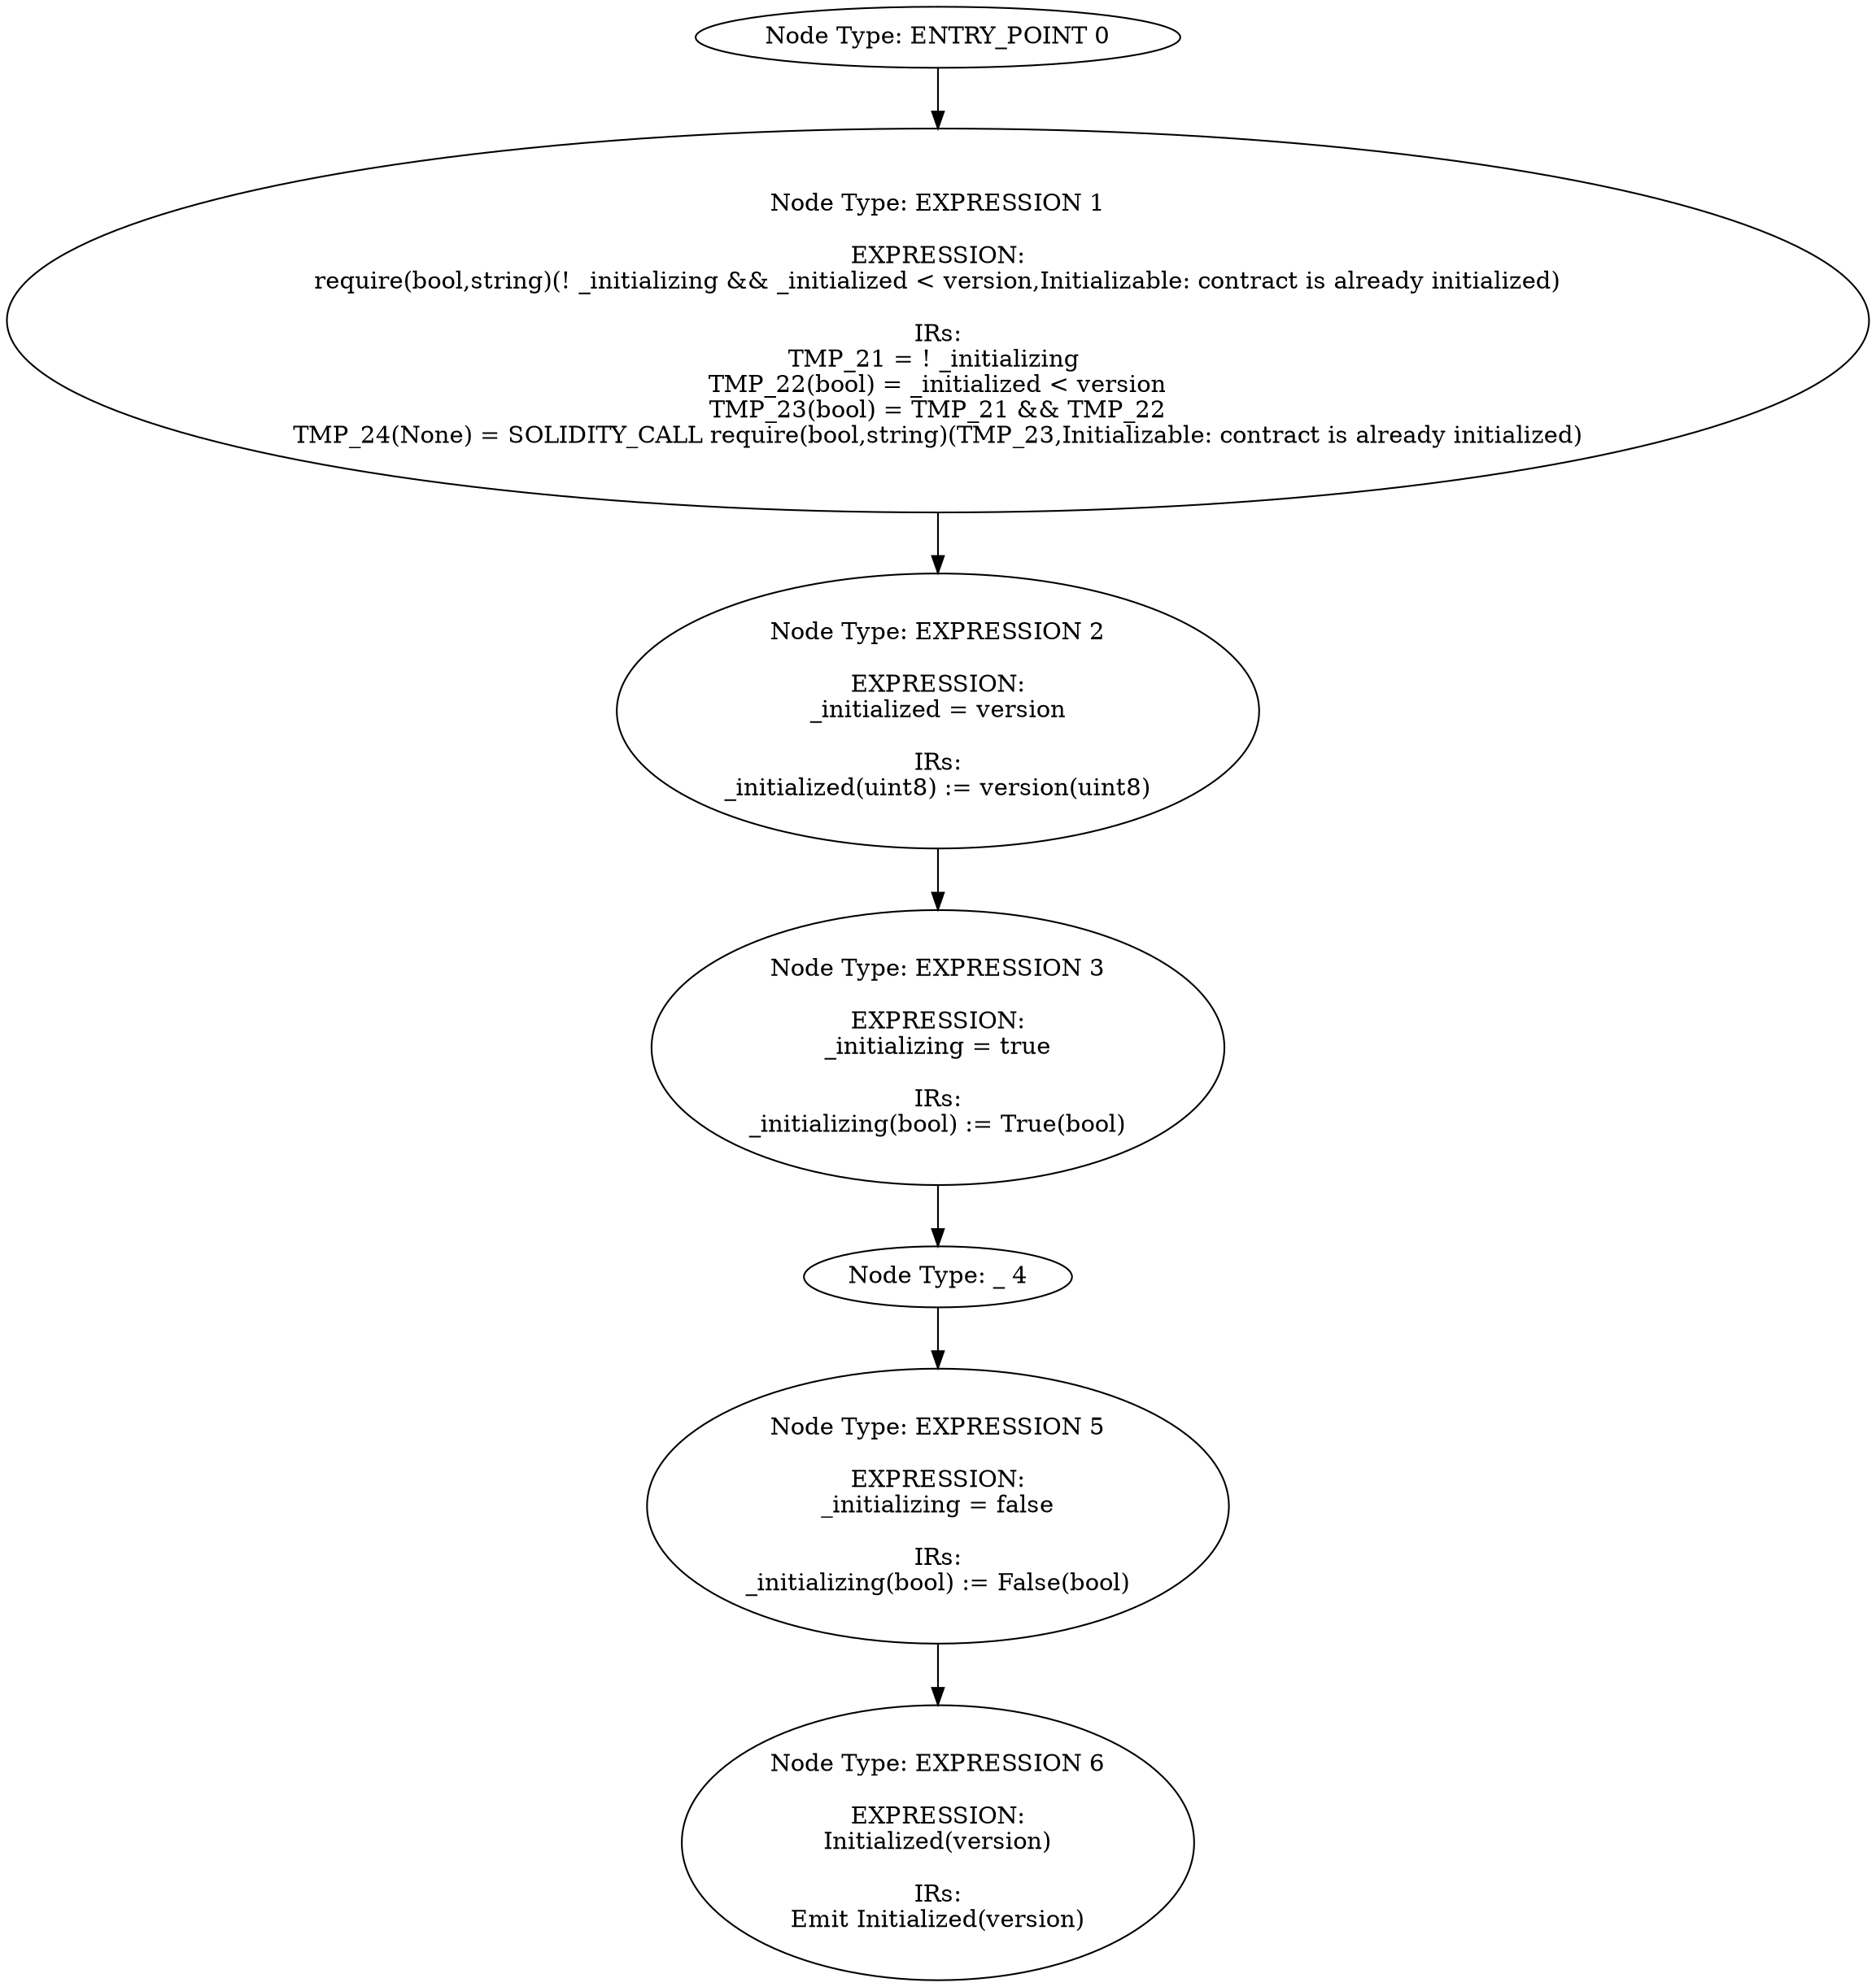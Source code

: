 digraph{
0[label="Node Type: ENTRY_POINT 0
"];
0->1;
1[label="Node Type: EXPRESSION 1

EXPRESSION:
require(bool,string)(! _initializing && _initialized < version,Initializable: contract is already initialized)

IRs:
TMP_21 = ! _initializing 
TMP_22(bool) = _initialized < version
TMP_23(bool) = TMP_21 && TMP_22
TMP_24(None) = SOLIDITY_CALL require(bool,string)(TMP_23,Initializable: contract is already initialized)"];
1->2;
2[label="Node Type: EXPRESSION 2

EXPRESSION:
_initialized = version

IRs:
_initialized(uint8) := version(uint8)"];
2->3;
3[label="Node Type: EXPRESSION 3

EXPRESSION:
_initializing = true

IRs:
_initializing(bool) := True(bool)"];
3->4;
4[label="Node Type: _ 4
"];
4->5;
5[label="Node Type: EXPRESSION 5

EXPRESSION:
_initializing = false

IRs:
_initializing(bool) := False(bool)"];
5->6;
6[label="Node Type: EXPRESSION 6

EXPRESSION:
Initialized(version)

IRs:
Emit Initialized(version)"];
}
